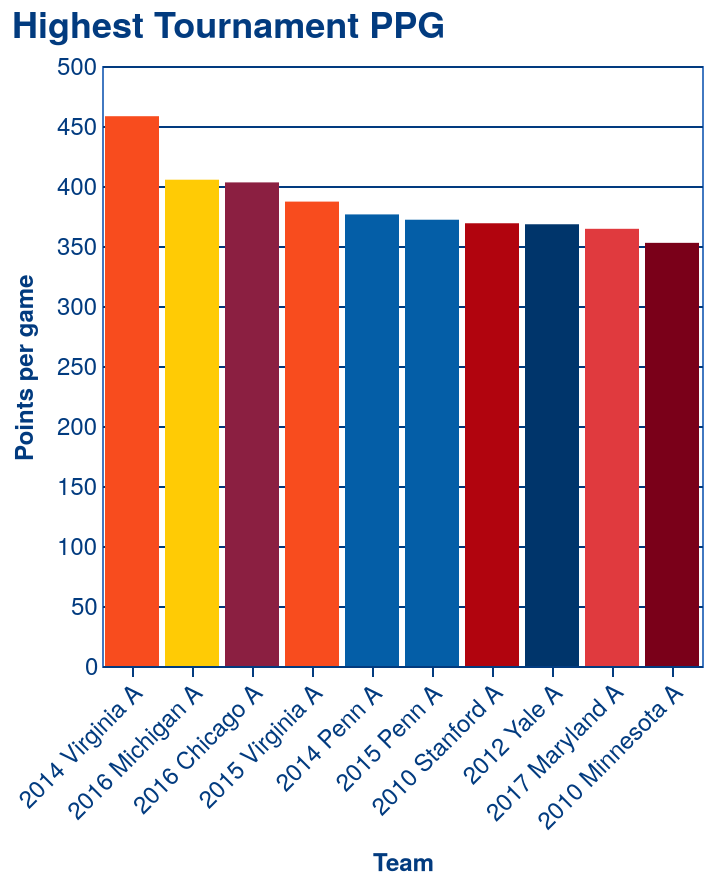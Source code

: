 {
  "$schema": "https://vega.github.io/schema/vega-lite/v5.json",
  "config": {
    "axisX": {
      "domain": true,
      "domainColor": "#023B7F",
      "domainWidth": 1,
      "grid": false,
      "labelAngle": 0,
      "labelColor": "#023B7F",
      "labelFont": "Helvetica Neue",
      "labelFontSize": 12,
      "tickColor": "#023B7F",
      "titleColor": "#023B7F",
      "titleFont": "Helvetica Neue",
      "titleFontSize": 12,
      "titlePadding": 10
    },
    "axisY": {
      "domain": false,
      "grid": true,
      "gridColor": "#023B7F",
      "gridWidth": 1,
      "labelAngle": 0,
      "labelColor": "#023B7F",
      "labelFont": "Helvetica Neue",
      "labelFontSize": 12,
      "ticks": false,
      "titleColor": "#023B7F",
      "titleFont": "Helvetica Neue",
      "titleFontSize": 12,
      "titlePadding": 10
    },
    "mark": {
      "color": "#4279C1",
      "fill": "#7EB7FD"
    },
    "title": {
      "anchor": "start",
      "color": "#023B7F",
      "font": "Helvetica Neue",
      "fontSize": 18
    },
    "view": {
      "height": 300,
      "stroke": "#4279C1",
      "width": 300
    }
  },
  "data": {
    "name": "data-97e114f3b67ab366b8ea5b54dc5cace8"
  },
  "datasets": {
    "data-97e114f3b67ab366b8ea5b54dc5cace8": [
      {
        "ppg": 458.16,
        "team": "Virginia A",
        "team_tournament": "2014 Virginia A",
        "tournament": "ACF Nationals 2014"
      },
      {
        "ppg": 405.25,
        "team": "Michigan A",
        "team_tournament": "2016 Michigan A",
        "tournament": "ACF Nationals 2016"
      },
      {
        "ppg": 403.0,
        "team": "Chicago A",
        "team_tournament": "2016 Chicago A",
        "tournament": "ACF Nationals 2016"
      },
      {
        "ppg": 387.0,
        "team": "Virginia A",
        "team_tournament": "2015 Virginia A",
        "tournament": "ACF Nationals 2015"
      },
      {
        "ppg": 376.32,
        "team": "Penn A",
        "team_tournament": "2014 Penn A",
        "tournament": "ACF Nationals 2014"
      },
      {
        "ppg": 371.9,
        "team": "Penn A",
        "team_tournament": "2015 Penn A",
        "tournament": "ACF Nationals 2015"
      },
      {
        "ppg": 368.95,
        "team": "Stanford A",
        "team_tournament": "2010 Stanford A",
        "tournament": "ACF Nationals 2010"
      },
      {
        "ppg": 368.12,
        "team": "Yale A",
        "team_tournament": "2012 Yale A",
        "tournament": "ACF Nationals 2012"
      },
      {
        "ppg": 364.33,
        "team": "Maryland A",
        "team_tournament": "2017 Maryland A",
        "tournament": "ACF Nationals 2017"
      },
      {
        "ppg": 352.63,
        "team": "Minnesota A",
        "team_tournament": "2010 Minnesota A",
        "tournament": "ACF Nationals 2010"
      }
    ]
  },
  "encoding": {
    "fill": {
      "field": "team",
      "legend": null,
      "scale": {
        "domain": [
          "Virginia A",
          "Chicago A",
          "Michigan A",
          "Penn A",
          "Yale A",
          "Stanford A",
          "Maryland A",
          "Minnesota A"
        ],
        "range": [
          "#F84C1E",
          "#8B1F41",
          "#FFCB05",
          "#045ea7",
          "#00356B",
          "#B1040E",
          "#E03A3E",
          "#7A0019"
        ]
      },
      "title": "Team",
      "type": "nominal"
    },
    "tooltip": [
      {
        "field": "team",
        "type": "nominal"
      },
      {
        "field": "tournament",
        "type": "nominal"
      },
      {
        "field": "ppg",
        "type": "quantitative"
      }
    ],
    "x": {
      "axis": {
        "labelAngle": 315
      },
      "field": "team_tournament",
      "sort": [
        "ppg"
      ],
      "title": "Team",
      "type": "nominal"
    },
    "y": {
      "field": "ppg",
      "title": "Points per game",
      "type": "quantitative"
    }
  },
  "mark": "bar",
  "title": "Highest Tournament PPG"
}